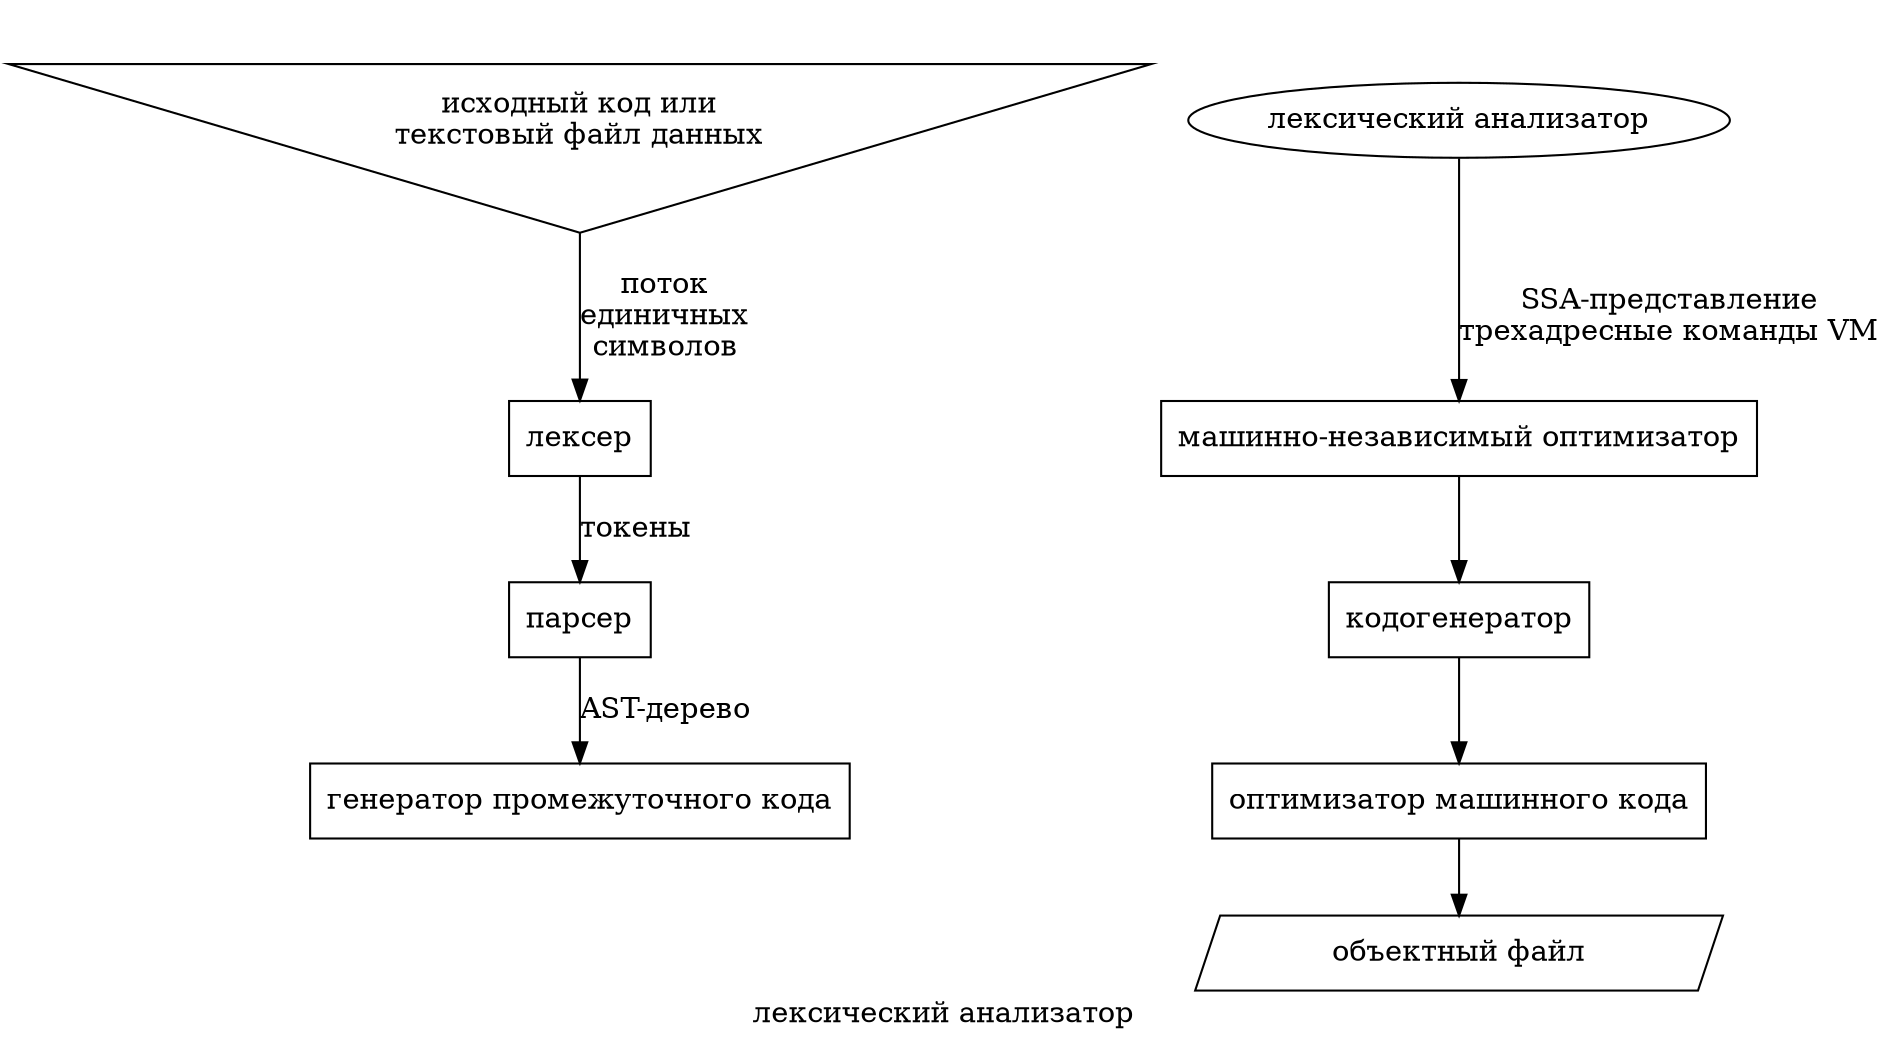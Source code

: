 digraph "лексический анализатор" {

 color=blue;
style=filled;
label="лексический анализатор";
 

"исходный код или\nтекстовый файл данных" [shape=invtriangle]; 
"лексер" [shape=box];
"парсер" [shape=box];
"генератор промежуточного кода" [shape=box];
"машинно-независимый оптимизатор" [shape=box];
"кодогенератор" [shape=box];
"оптимизатор машинного кода" [shape=box];
"объектный файл" [shape=polygon,sides=4,skew=.1];

subgraph "лексический анализатор" { 
"исходный код или\nтекстовый файл данных" -> "лексер" [label="поток\nединичных\nсимволов"];
 "лексер" -> "парсер" [label="токены"];
 "парсер" -> "генератор промежуточного кода" [label="AST-дерево"];
 
};

subgraph "LLVM" { label="LLVM"; style=filled; color=red; 

 "лексический анализатор" -> "машинно-независимый оптимизатор"
 [label="SSA-представление\nтрехадресные команды VM"];
 "машинно-независимый оптимизатор" -> "кодогенератор";
 "кодогенератор" -> "оптимизатор машинного кода";
 "оптимизатор машинного кода" -> "объектный файл";
 };

 }